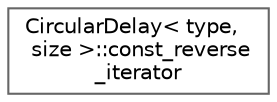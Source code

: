digraph "Graphical Class Hierarchy"
{
 // LATEX_PDF_SIZE
  bgcolor="transparent";
  edge [fontname=Helvetica,fontsize=10,labelfontname=Helvetica,labelfontsize=10];
  node [fontname=Helvetica,fontsize=10,shape=box,height=0.2,width=0.4];
  rankdir="LR";
  Node0 [id="Node000000",label="CircularDelay\< type,\l size \>::const_reverse\l_iterator",height=0.2,width=0.4,color="grey40", fillcolor="white", style="filled",URL="$classCircularDelay_1_1const__reverse__iterator.html",tooltip=" "];
}
